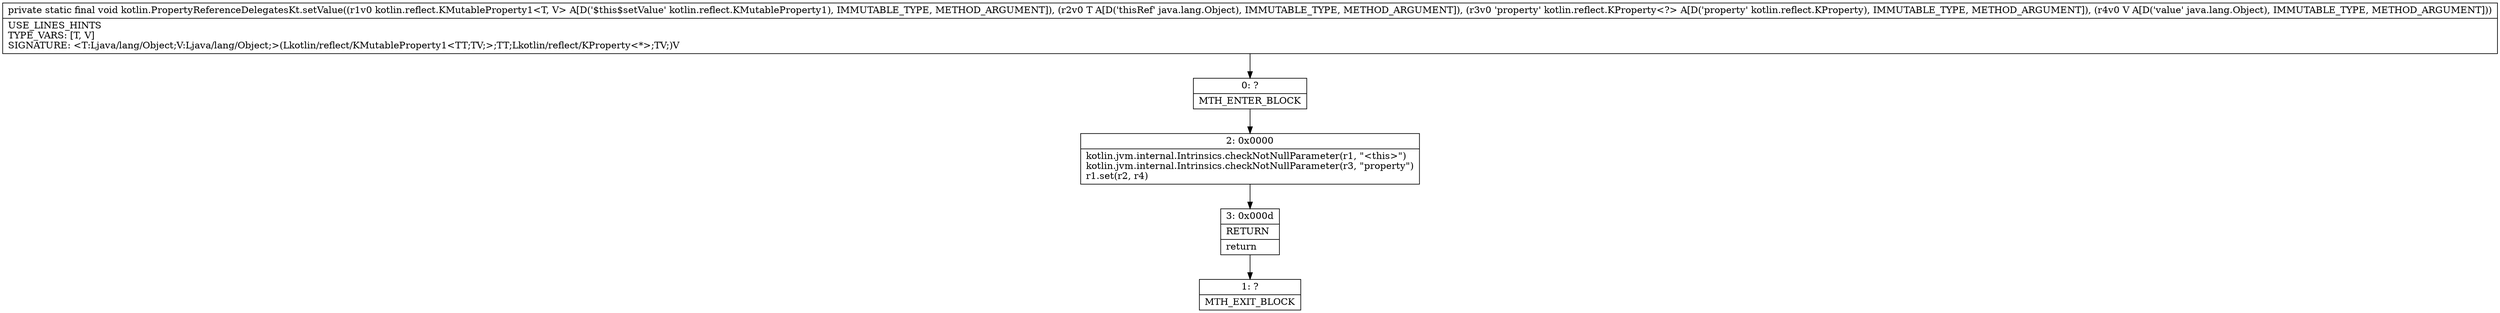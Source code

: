 digraph "CFG forkotlin.PropertyReferenceDelegatesKt.setValue(Lkotlin\/reflect\/KMutableProperty1;Ljava\/lang\/Object;Lkotlin\/reflect\/KProperty;Ljava\/lang\/Object;)V" {
Node_0 [shape=record,label="{0\:\ ?|MTH_ENTER_BLOCK\l}"];
Node_2 [shape=record,label="{2\:\ 0x0000|kotlin.jvm.internal.Intrinsics.checkNotNullParameter(r1, \"\<this\>\")\lkotlin.jvm.internal.Intrinsics.checkNotNullParameter(r3, \"property\")\lr1.set(r2, r4)\l}"];
Node_3 [shape=record,label="{3\:\ 0x000d|RETURN\l|return\l}"];
Node_1 [shape=record,label="{1\:\ ?|MTH_EXIT_BLOCK\l}"];
MethodNode[shape=record,label="{private static final void kotlin.PropertyReferenceDelegatesKt.setValue((r1v0 kotlin.reflect.KMutableProperty1\<T, V\> A[D('$this$setValue' kotlin.reflect.KMutableProperty1), IMMUTABLE_TYPE, METHOD_ARGUMENT]), (r2v0 T A[D('thisRef' java.lang.Object), IMMUTABLE_TYPE, METHOD_ARGUMENT]), (r3v0 'property' kotlin.reflect.KProperty\<?\> A[D('property' kotlin.reflect.KProperty), IMMUTABLE_TYPE, METHOD_ARGUMENT]), (r4v0 V A[D('value' java.lang.Object), IMMUTABLE_TYPE, METHOD_ARGUMENT]))  | USE_LINES_HINTS\lTYPE_VARS: [T, V]\lSIGNATURE: \<T:Ljava\/lang\/Object;V:Ljava\/lang\/Object;\>(Lkotlin\/reflect\/KMutableProperty1\<TT;TV;\>;TT;Lkotlin\/reflect\/KProperty\<*\>;TV;)V\l}"];
MethodNode -> Node_0;Node_0 -> Node_2;
Node_2 -> Node_3;
Node_3 -> Node_1;
}

